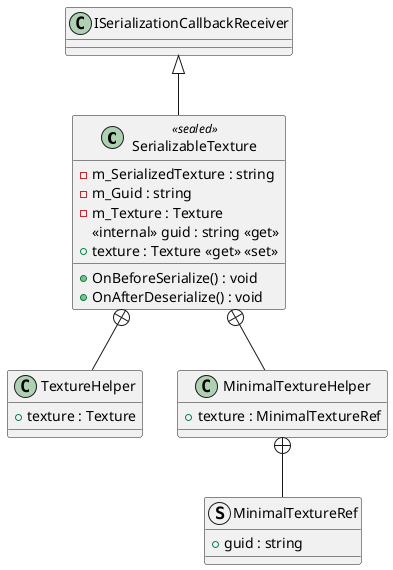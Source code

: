 @startuml
class SerializableTexture <<sealed>> {
    - m_SerializedTexture : string
    - m_Guid : string
    - m_Texture : Texture
    <<internal>> guid : string <<get>>
    + texture : Texture <<get>> <<set>>
    + OnBeforeSerialize() : void
    + OnAfterDeserialize() : void
}
class TextureHelper {
    + texture : Texture
}
class MinimalTextureHelper {
    + texture : MinimalTextureRef
}
struct MinimalTextureRef {
    + guid : string
}
ISerializationCallbackReceiver <|-- SerializableTexture
SerializableTexture +-- TextureHelper
SerializableTexture +-- MinimalTextureHelper
MinimalTextureHelper +-- MinimalTextureRef
@enduml
